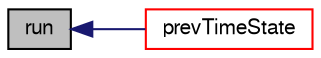 digraph "run"
{
  bgcolor="transparent";
  edge [fontname="FreeSans",fontsize="10",labelfontname="FreeSans",labelfontsize="10"];
  node [fontname="FreeSans",fontsize="10",shape=record];
  rankdir="LR";
  Node22026 [label="run",height=0.2,width=0.4,color="black", fillcolor="grey75", style="filled", fontcolor="black"];
  Node22026 -> Node22027 [dir="back",color="midnightblue",fontsize="10",style="solid",fontname="FreeSans"];
  Node22027 [label="prevTimeState",height=0.2,width=0.4,color="red",URL="$a26350.html#a138041e78b81df1eee147266c7470a96",tooltip="Return previous TimeState if time is being sub-cycled. "];
}
